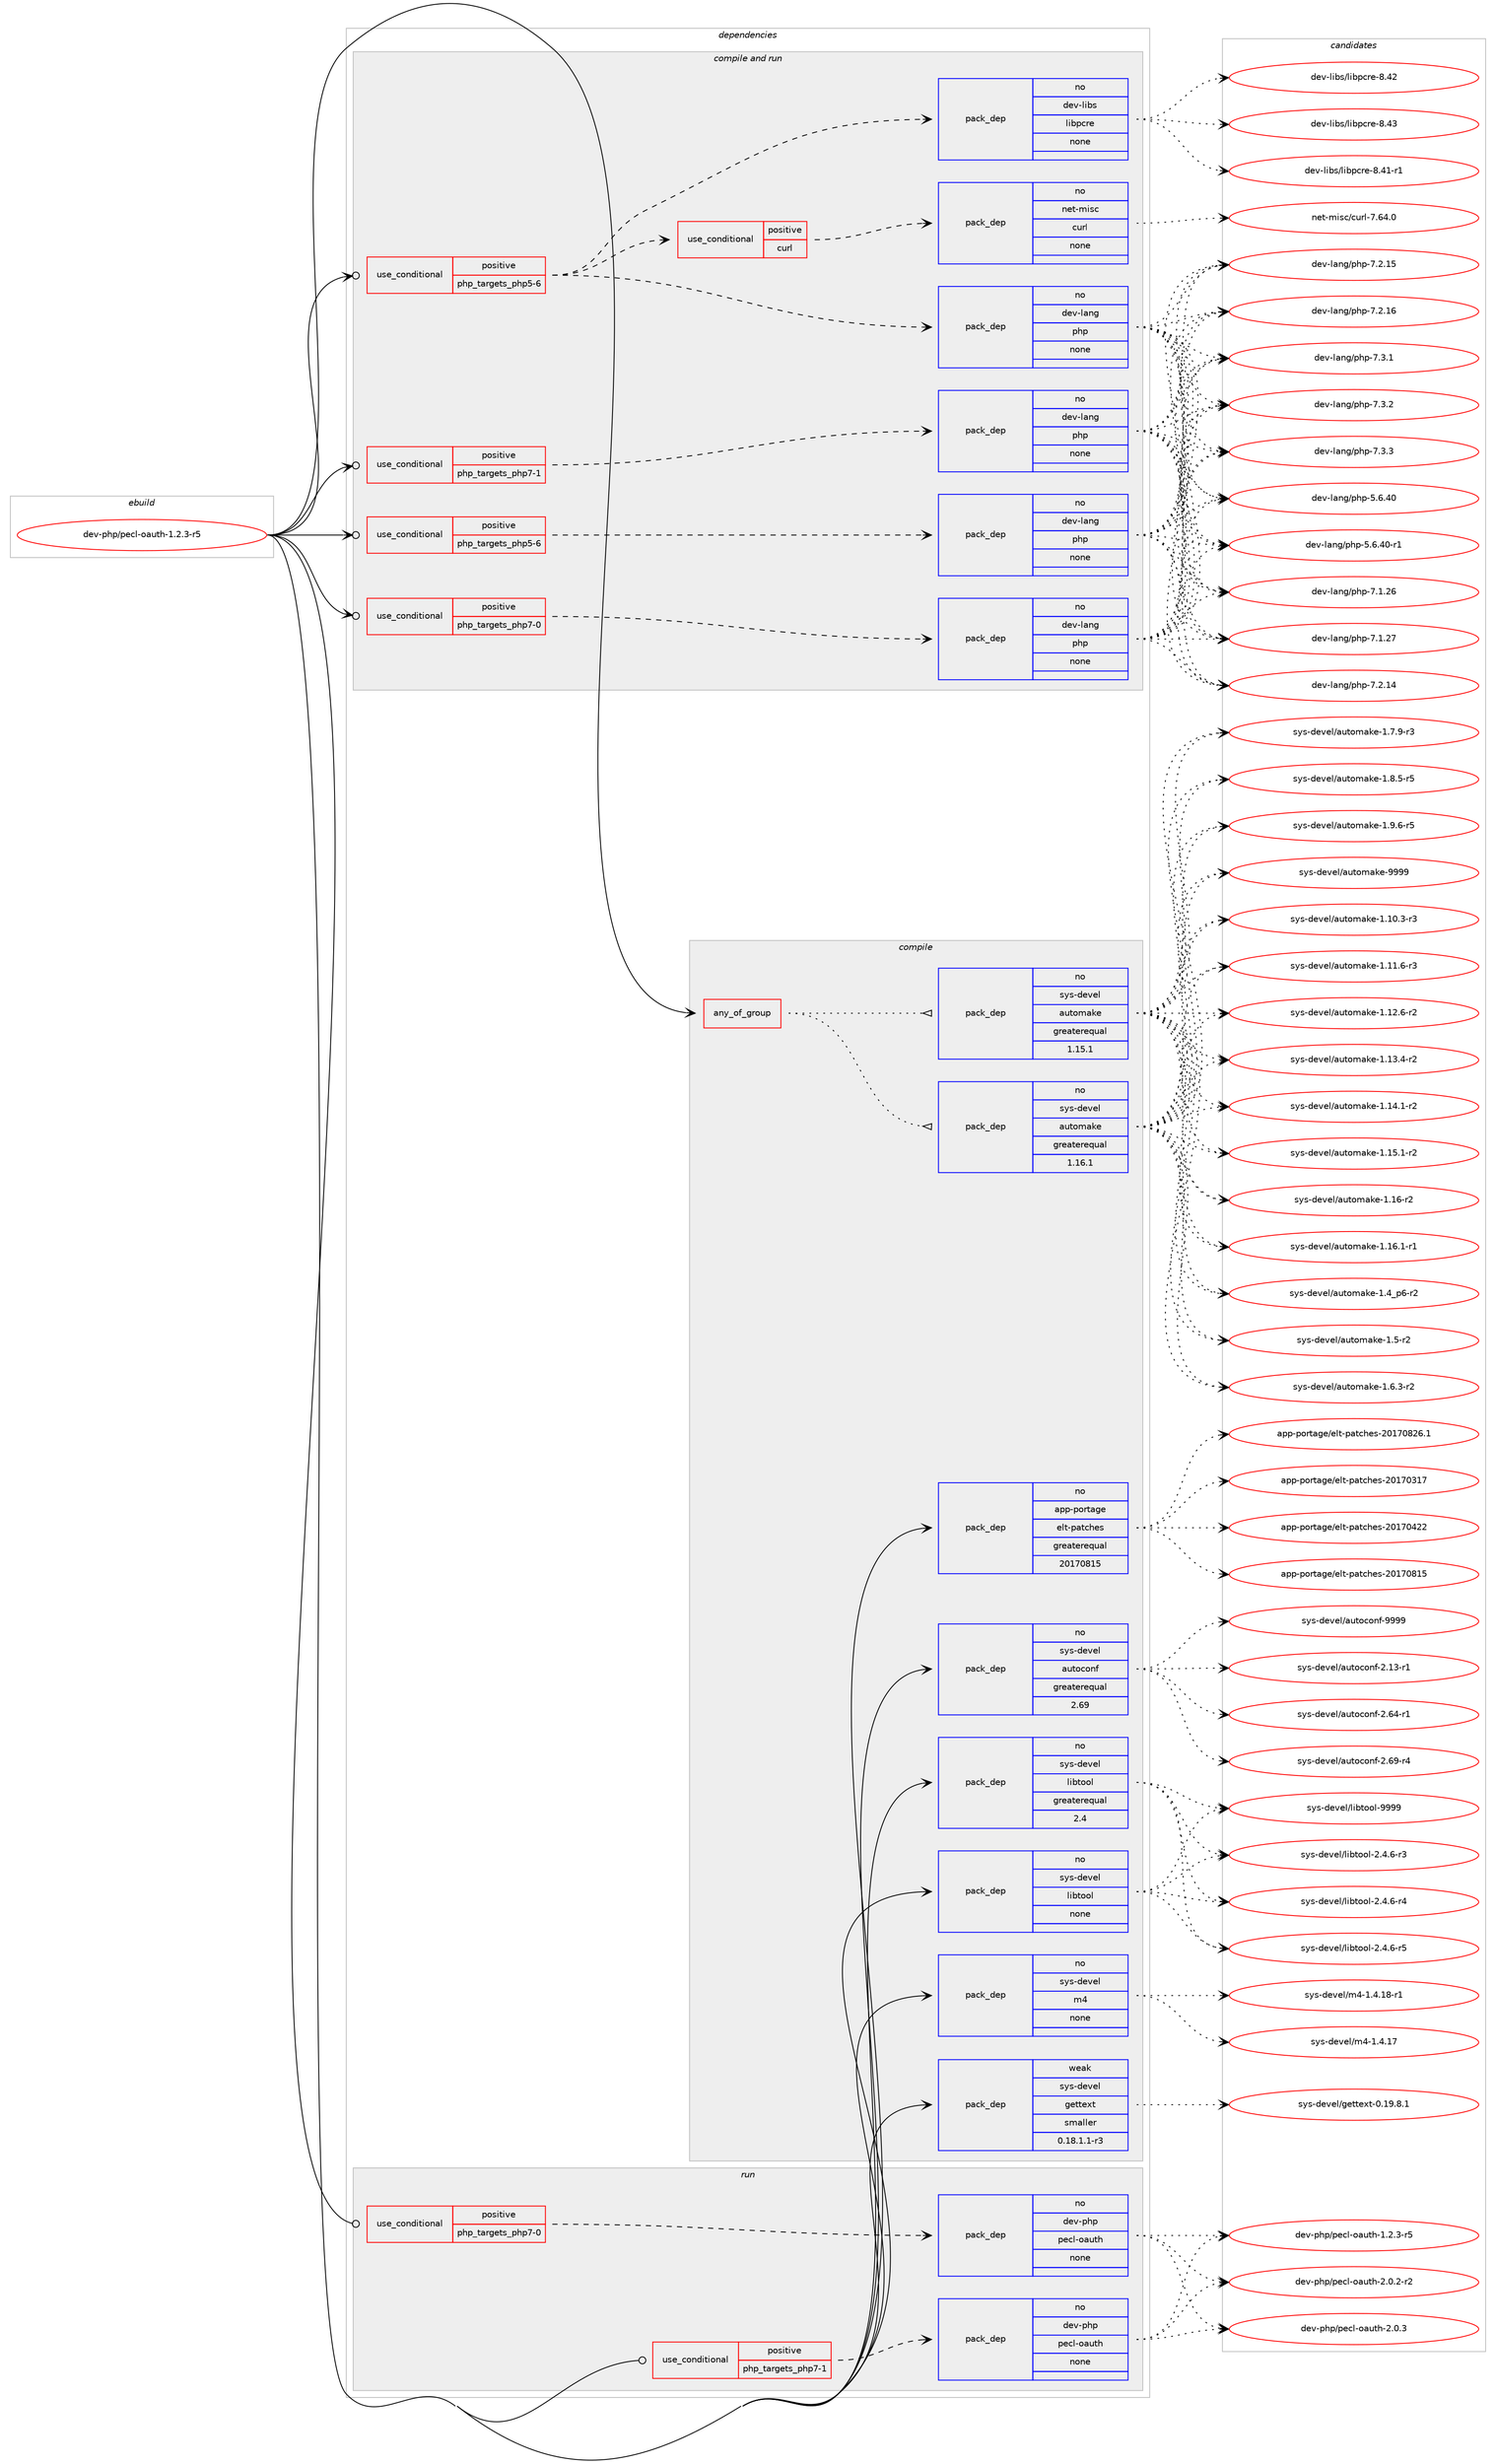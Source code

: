 digraph prolog {

# *************
# Graph options
# *************

newrank=true;
concentrate=true;
compound=true;
graph [rankdir=LR,fontname=Helvetica,fontsize=10,ranksep=1.5];#, ranksep=2.5, nodesep=0.2];
edge  [arrowhead=vee];
node  [fontname=Helvetica,fontsize=10];

# **********
# The ebuild
# **********

subgraph cluster_leftcol {
color=gray;
rank=same;
label=<<i>ebuild</i>>;
id [label="dev-php/pecl-oauth-1.2.3-r5", color=red, width=4, href="../dev-php/pecl-oauth-1.2.3-r5.svg"];
}

# ****************
# The dependencies
# ****************

subgraph cluster_midcol {
color=gray;
label=<<i>dependencies</i>>;
subgraph cluster_compile {
fillcolor="#eeeeee";
style=filled;
label=<<i>compile</i>>;
subgraph any22591 {
dependency1394691 [label=<<TABLE BORDER="0" CELLBORDER="1" CELLSPACING="0" CELLPADDING="4"><TR><TD CELLPADDING="10">any_of_group</TD></TR></TABLE>>, shape=none, color=red];subgraph pack1001787 {
dependency1394692 [label=<<TABLE BORDER="0" CELLBORDER="1" CELLSPACING="0" CELLPADDING="4" WIDTH="220"><TR><TD ROWSPAN="6" CELLPADDING="30">pack_dep</TD></TR><TR><TD WIDTH="110">no</TD></TR><TR><TD>sys-devel</TD></TR><TR><TD>automake</TD></TR><TR><TD>greaterequal</TD></TR><TR><TD>1.16.1</TD></TR></TABLE>>, shape=none, color=blue];
}
dependency1394691:e -> dependency1394692:w [weight=20,style="dotted",arrowhead="oinv"];
subgraph pack1001788 {
dependency1394693 [label=<<TABLE BORDER="0" CELLBORDER="1" CELLSPACING="0" CELLPADDING="4" WIDTH="220"><TR><TD ROWSPAN="6" CELLPADDING="30">pack_dep</TD></TR><TR><TD WIDTH="110">no</TD></TR><TR><TD>sys-devel</TD></TR><TR><TD>automake</TD></TR><TR><TD>greaterequal</TD></TR><TR><TD>1.15.1</TD></TR></TABLE>>, shape=none, color=blue];
}
dependency1394691:e -> dependency1394693:w [weight=20,style="dotted",arrowhead="oinv"];
}
id:e -> dependency1394691:w [weight=20,style="solid",arrowhead="vee"];
subgraph pack1001789 {
dependency1394694 [label=<<TABLE BORDER="0" CELLBORDER="1" CELLSPACING="0" CELLPADDING="4" WIDTH="220"><TR><TD ROWSPAN="6" CELLPADDING="30">pack_dep</TD></TR><TR><TD WIDTH="110">no</TD></TR><TR><TD>app-portage</TD></TR><TR><TD>elt-patches</TD></TR><TR><TD>greaterequal</TD></TR><TR><TD>20170815</TD></TR></TABLE>>, shape=none, color=blue];
}
id:e -> dependency1394694:w [weight=20,style="solid",arrowhead="vee"];
subgraph pack1001790 {
dependency1394695 [label=<<TABLE BORDER="0" CELLBORDER="1" CELLSPACING="0" CELLPADDING="4" WIDTH="220"><TR><TD ROWSPAN="6" CELLPADDING="30">pack_dep</TD></TR><TR><TD WIDTH="110">no</TD></TR><TR><TD>sys-devel</TD></TR><TR><TD>autoconf</TD></TR><TR><TD>greaterequal</TD></TR><TR><TD>2.69</TD></TR></TABLE>>, shape=none, color=blue];
}
id:e -> dependency1394695:w [weight=20,style="solid",arrowhead="vee"];
subgraph pack1001791 {
dependency1394696 [label=<<TABLE BORDER="0" CELLBORDER="1" CELLSPACING="0" CELLPADDING="4" WIDTH="220"><TR><TD ROWSPAN="6" CELLPADDING="30">pack_dep</TD></TR><TR><TD WIDTH="110">no</TD></TR><TR><TD>sys-devel</TD></TR><TR><TD>libtool</TD></TR><TR><TD>greaterequal</TD></TR><TR><TD>2.4</TD></TR></TABLE>>, shape=none, color=blue];
}
id:e -> dependency1394696:w [weight=20,style="solid",arrowhead="vee"];
subgraph pack1001792 {
dependency1394697 [label=<<TABLE BORDER="0" CELLBORDER="1" CELLSPACING="0" CELLPADDING="4" WIDTH="220"><TR><TD ROWSPAN="6" CELLPADDING="30">pack_dep</TD></TR><TR><TD WIDTH="110">no</TD></TR><TR><TD>sys-devel</TD></TR><TR><TD>libtool</TD></TR><TR><TD>none</TD></TR><TR><TD></TD></TR></TABLE>>, shape=none, color=blue];
}
id:e -> dependency1394697:w [weight=20,style="solid",arrowhead="vee"];
subgraph pack1001793 {
dependency1394698 [label=<<TABLE BORDER="0" CELLBORDER="1" CELLSPACING="0" CELLPADDING="4" WIDTH="220"><TR><TD ROWSPAN="6" CELLPADDING="30">pack_dep</TD></TR><TR><TD WIDTH="110">no</TD></TR><TR><TD>sys-devel</TD></TR><TR><TD>m4</TD></TR><TR><TD>none</TD></TR><TR><TD></TD></TR></TABLE>>, shape=none, color=blue];
}
id:e -> dependency1394698:w [weight=20,style="solid",arrowhead="vee"];
subgraph pack1001794 {
dependency1394699 [label=<<TABLE BORDER="0" CELLBORDER="1" CELLSPACING="0" CELLPADDING="4" WIDTH="220"><TR><TD ROWSPAN="6" CELLPADDING="30">pack_dep</TD></TR><TR><TD WIDTH="110">weak</TD></TR><TR><TD>sys-devel</TD></TR><TR><TD>gettext</TD></TR><TR><TD>smaller</TD></TR><TR><TD>0.18.1.1-r3</TD></TR></TABLE>>, shape=none, color=blue];
}
id:e -> dependency1394699:w [weight=20,style="solid",arrowhead="vee"];
}
subgraph cluster_compileandrun {
fillcolor="#eeeeee";
style=filled;
label=<<i>compile and run</i>>;
subgraph cond369748 {
dependency1394700 [label=<<TABLE BORDER="0" CELLBORDER="1" CELLSPACING="0" CELLPADDING="4"><TR><TD ROWSPAN="3" CELLPADDING="10">use_conditional</TD></TR><TR><TD>positive</TD></TR><TR><TD>php_targets_php5-6</TD></TR></TABLE>>, shape=none, color=red];
subgraph pack1001795 {
dependency1394701 [label=<<TABLE BORDER="0" CELLBORDER="1" CELLSPACING="0" CELLPADDING="4" WIDTH="220"><TR><TD ROWSPAN="6" CELLPADDING="30">pack_dep</TD></TR><TR><TD WIDTH="110">no</TD></TR><TR><TD>dev-lang</TD></TR><TR><TD>php</TD></TR><TR><TD>none</TD></TR><TR><TD></TD></TR></TABLE>>, shape=none, color=blue];
}
dependency1394700:e -> dependency1394701:w [weight=20,style="dashed",arrowhead="vee"];
}
id:e -> dependency1394700:w [weight=20,style="solid",arrowhead="odotvee"];
subgraph cond369749 {
dependency1394702 [label=<<TABLE BORDER="0" CELLBORDER="1" CELLSPACING="0" CELLPADDING="4"><TR><TD ROWSPAN="3" CELLPADDING="10">use_conditional</TD></TR><TR><TD>positive</TD></TR><TR><TD>php_targets_php5-6</TD></TR></TABLE>>, shape=none, color=red];
subgraph pack1001796 {
dependency1394703 [label=<<TABLE BORDER="0" CELLBORDER="1" CELLSPACING="0" CELLPADDING="4" WIDTH="220"><TR><TD ROWSPAN="6" CELLPADDING="30">pack_dep</TD></TR><TR><TD WIDTH="110">no</TD></TR><TR><TD>dev-lang</TD></TR><TR><TD>php</TD></TR><TR><TD>none</TD></TR><TR><TD></TD></TR></TABLE>>, shape=none, color=blue];
}
dependency1394702:e -> dependency1394703:w [weight=20,style="dashed",arrowhead="vee"];
subgraph pack1001797 {
dependency1394704 [label=<<TABLE BORDER="0" CELLBORDER="1" CELLSPACING="0" CELLPADDING="4" WIDTH="220"><TR><TD ROWSPAN="6" CELLPADDING="30">pack_dep</TD></TR><TR><TD WIDTH="110">no</TD></TR><TR><TD>dev-libs</TD></TR><TR><TD>libpcre</TD></TR><TR><TD>none</TD></TR><TR><TD></TD></TR></TABLE>>, shape=none, color=blue];
}
dependency1394702:e -> dependency1394704:w [weight=20,style="dashed",arrowhead="vee"];
subgraph cond369750 {
dependency1394705 [label=<<TABLE BORDER="0" CELLBORDER="1" CELLSPACING="0" CELLPADDING="4"><TR><TD ROWSPAN="3" CELLPADDING="10">use_conditional</TD></TR><TR><TD>positive</TD></TR><TR><TD>curl</TD></TR></TABLE>>, shape=none, color=red];
subgraph pack1001798 {
dependency1394706 [label=<<TABLE BORDER="0" CELLBORDER="1" CELLSPACING="0" CELLPADDING="4" WIDTH="220"><TR><TD ROWSPAN="6" CELLPADDING="30">pack_dep</TD></TR><TR><TD WIDTH="110">no</TD></TR><TR><TD>net-misc</TD></TR><TR><TD>curl</TD></TR><TR><TD>none</TD></TR><TR><TD></TD></TR></TABLE>>, shape=none, color=blue];
}
dependency1394705:e -> dependency1394706:w [weight=20,style="dashed",arrowhead="vee"];
}
dependency1394702:e -> dependency1394705:w [weight=20,style="dashed",arrowhead="vee"];
}
id:e -> dependency1394702:w [weight=20,style="solid",arrowhead="odotvee"];
subgraph cond369751 {
dependency1394707 [label=<<TABLE BORDER="0" CELLBORDER="1" CELLSPACING="0" CELLPADDING="4"><TR><TD ROWSPAN="3" CELLPADDING="10">use_conditional</TD></TR><TR><TD>positive</TD></TR><TR><TD>php_targets_php7-0</TD></TR></TABLE>>, shape=none, color=red];
subgraph pack1001799 {
dependency1394708 [label=<<TABLE BORDER="0" CELLBORDER="1" CELLSPACING="0" CELLPADDING="4" WIDTH="220"><TR><TD ROWSPAN="6" CELLPADDING="30">pack_dep</TD></TR><TR><TD WIDTH="110">no</TD></TR><TR><TD>dev-lang</TD></TR><TR><TD>php</TD></TR><TR><TD>none</TD></TR><TR><TD></TD></TR></TABLE>>, shape=none, color=blue];
}
dependency1394707:e -> dependency1394708:w [weight=20,style="dashed",arrowhead="vee"];
}
id:e -> dependency1394707:w [weight=20,style="solid",arrowhead="odotvee"];
subgraph cond369752 {
dependency1394709 [label=<<TABLE BORDER="0" CELLBORDER="1" CELLSPACING="0" CELLPADDING="4"><TR><TD ROWSPAN="3" CELLPADDING="10">use_conditional</TD></TR><TR><TD>positive</TD></TR><TR><TD>php_targets_php7-1</TD></TR></TABLE>>, shape=none, color=red];
subgraph pack1001800 {
dependency1394710 [label=<<TABLE BORDER="0" CELLBORDER="1" CELLSPACING="0" CELLPADDING="4" WIDTH="220"><TR><TD ROWSPAN="6" CELLPADDING="30">pack_dep</TD></TR><TR><TD WIDTH="110">no</TD></TR><TR><TD>dev-lang</TD></TR><TR><TD>php</TD></TR><TR><TD>none</TD></TR><TR><TD></TD></TR></TABLE>>, shape=none, color=blue];
}
dependency1394709:e -> dependency1394710:w [weight=20,style="dashed",arrowhead="vee"];
}
id:e -> dependency1394709:w [weight=20,style="solid",arrowhead="odotvee"];
}
subgraph cluster_run {
fillcolor="#eeeeee";
style=filled;
label=<<i>run</i>>;
subgraph cond369753 {
dependency1394711 [label=<<TABLE BORDER="0" CELLBORDER="1" CELLSPACING="0" CELLPADDING="4"><TR><TD ROWSPAN="3" CELLPADDING="10">use_conditional</TD></TR><TR><TD>positive</TD></TR><TR><TD>php_targets_php7-0</TD></TR></TABLE>>, shape=none, color=red];
subgraph pack1001801 {
dependency1394712 [label=<<TABLE BORDER="0" CELLBORDER="1" CELLSPACING="0" CELLPADDING="4" WIDTH="220"><TR><TD ROWSPAN="6" CELLPADDING="30">pack_dep</TD></TR><TR><TD WIDTH="110">no</TD></TR><TR><TD>dev-php</TD></TR><TR><TD>pecl-oauth</TD></TR><TR><TD>none</TD></TR><TR><TD></TD></TR></TABLE>>, shape=none, color=blue];
}
dependency1394711:e -> dependency1394712:w [weight=20,style="dashed",arrowhead="vee"];
}
id:e -> dependency1394711:w [weight=20,style="solid",arrowhead="odot"];
subgraph cond369754 {
dependency1394713 [label=<<TABLE BORDER="0" CELLBORDER="1" CELLSPACING="0" CELLPADDING="4"><TR><TD ROWSPAN="3" CELLPADDING="10">use_conditional</TD></TR><TR><TD>positive</TD></TR><TR><TD>php_targets_php7-1</TD></TR></TABLE>>, shape=none, color=red];
subgraph pack1001802 {
dependency1394714 [label=<<TABLE BORDER="0" CELLBORDER="1" CELLSPACING="0" CELLPADDING="4" WIDTH="220"><TR><TD ROWSPAN="6" CELLPADDING="30">pack_dep</TD></TR><TR><TD WIDTH="110">no</TD></TR><TR><TD>dev-php</TD></TR><TR><TD>pecl-oauth</TD></TR><TR><TD>none</TD></TR><TR><TD></TD></TR></TABLE>>, shape=none, color=blue];
}
dependency1394713:e -> dependency1394714:w [weight=20,style="dashed",arrowhead="vee"];
}
id:e -> dependency1394713:w [weight=20,style="solid",arrowhead="odot"];
}
}

# **************
# The candidates
# **************

subgraph cluster_choices {
rank=same;
color=gray;
label=<<i>candidates</i>>;

subgraph choice1001787 {
color=black;
nodesep=1;
choice11512111545100101118101108479711711611110997107101454946494846514511451 [label="sys-devel/automake-1.10.3-r3", color=red, width=4,href="../sys-devel/automake-1.10.3-r3.svg"];
choice11512111545100101118101108479711711611110997107101454946494946544511451 [label="sys-devel/automake-1.11.6-r3", color=red, width=4,href="../sys-devel/automake-1.11.6-r3.svg"];
choice11512111545100101118101108479711711611110997107101454946495046544511450 [label="sys-devel/automake-1.12.6-r2", color=red, width=4,href="../sys-devel/automake-1.12.6-r2.svg"];
choice11512111545100101118101108479711711611110997107101454946495146524511450 [label="sys-devel/automake-1.13.4-r2", color=red, width=4,href="../sys-devel/automake-1.13.4-r2.svg"];
choice11512111545100101118101108479711711611110997107101454946495246494511450 [label="sys-devel/automake-1.14.1-r2", color=red, width=4,href="../sys-devel/automake-1.14.1-r2.svg"];
choice11512111545100101118101108479711711611110997107101454946495346494511450 [label="sys-devel/automake-1.15.1-r2", color=red, width=4,href="../sys-devel/automake-1.15.1-r2.svg"];
choice1151211154510010111810110847971171161111099710710145494649544511450 [label="sys-devel/automake-1.16-r2", color=red, width=4,href="../sys-devel/automake-1.16-r2.svg"];
choice11512111545100101118101108479711711611110997107101454946495446494511449 [label="sys-devel/automake-1.16.1-r1", color=red, width=4,href="../sys-devel/automake-1.16.1-r1.svg"];
choice115121115451001011181011084797117116111109971071014549465295112544511450 [label="sys-devel/automake-1.4_p6-r2", color=red, width=4,href="../sys-devel/automake-1.4_p6-r2.svg"];
choice11512111545100101118101108479711711611110997107101454946534511450 [label="sys-devel/automake-1.5-r2", color=red, width=4,href="../sys-devel/automake-1.5-r2.svg"];
choice115121115451001011181011084797117116111109971071014549465446514511450 [label="sys-devel/automake-1.6.3-r2", color=red, width=4,href="../sys-devel/automake-1.6.3-r2.svg"];
choice115121115451001011181011084797117116111109971071014549465546574511451 [label="sys-devel/automake-1.7.9-r3", color=red, width=4,href="../sys-devel/automake-1.7.9-r3.svg"];
choice115121115451001011181011084797117116111109971071014549465646534511453 [label="sys-devel/automake-1.8.5-r5", color=red, width=4,href="../sys-devel/automake-1.8.5-r5.svg"];
choice115121115451001011181011084797117116111109971071014549465746544511453 [label="sys-devel/automake-1.9.6-r5", color=red, width=4,href="../sys-devel/automake-1.9.6-r5.svg"];
choice115121115451001011181011084797117116111109971071014557575757 [label="sys-devel/automake-9999", color=red, width=4,href="../sys-devel/automake-9999.svg"];
dependency1394692:e -> choice11512111545100101118101108479711711611110997107101454946494846514511451:w [style=dotted,weight="100"];
dependency1394692:e -> choice11512111545100101118101108479711711611110997107101454946494946544511451:w [style=dotted,weight="100"];
dependency1394692:e -> choice11512111545100101118101108479711711611110997107101454946495046544511450:w [style=dotted,weight="100"];
dependency1394692:e -> choice11512111545100101118101108479711711611110997107101454946495146524511450:w [style=dotted,weight="100"];
dependency1394692:e -> choice11512111545100101118101108479711711611110997107101454946495246494511450:w [style=dotted,weight="100"];
dependency1394692:e -> choice11512111545100101118101108479711711611110997107101454946495346494511450:w [style=dotted,weight="100"];
dependency1394692:e -> choice1151211154510010111810110847971171161111099710710145494649544511450:w [style=dotted,weight="100"];
dependency1394692:e -> choice11512111545100101118101108479711711611110997107101454946495446494511449:w [style=dotted,weight="100"];
dependency1394692:e -> choice115121115451001011181011084797117116111109971071014549465295112544511450:w [style=dotted,weight="100"];
dependency1394692:e -> choice11512111545100101118101108479711711611110997107101454946534511450:w [style=dotted,weight="100"];
dependency1394692:e -> choice115121115451001011181011084797117116111109971071014549465446514511450:w [style=dotted,weight="100"];
dependency1394692:e -> choice115121115451001011181011084797117116111109971071014549465546574511451:w [style=dotted,weight="100"];
dependency1394692:e -> choice115121115451001011181011084797117116111109971071014549465646534511453:w [style=dotted,weight="100"];
dependency1394692:e -> choice115121115451001011181011084797117116111109971071014549465746544511453:w [style=dotted,weight="100"];
dependency1394692:e -> choice115121115451001011181011084797117116111109971071014557575757:w [style=dotted,weight="100"];
}
subgraph choice1001788 {
color=black;
nodesep=1;
choice11512111545100101118101108479711711611110997107101454946494846514511451 [label="sys-devel/automake-1.10.3-r3", color=red, width=4,href="../sys-devel/automake-1.10.3-r3.svg"];
choice11512111545100101118101108479711711611110997107101454946494946544511451 [label="sys-devel/automake-1.11.6-r3", color=red, width=4,href="../sys-devel/automake-1.11.6-r3.svg"];
choice11512111545100101118101108479711711611110997107101454946495046544511450 [label="sys-devel/automake-1.12.6-r2", color=red, width=4,href="../sys-devel/automake-1.12.6-r2.svg"];
choice11512111545100101118101108479711711611110997107101454946495146524511450 [label="sys-devel/automake-1.13.4-r2", color=red, width=4,href="../sys-devel/automake-1.13.4-r2.svg"];
choice11512111545100101118101108479711711611110997107101454946495246494511450 [label="sys-devel/automake-1.14.1-r2", color=red, width=4,href="../sys-devel/automake-1.14.1-r2.svg"];
choice11512111545100101118101108479711711611110997107101454946495346494511450 [label="sys-devel/automake-1.15.1-r2", color=red, width=4,href="../sys-devel/automake-1.15.1-r2.svg"];
choice1151211154510010111810110847971171161111099710710145494649544511450 [label="sys-devel/automake-1.16-r2", color=red, width=4,href="../sys-devel/automake-1.16-r2.svg"];
choice11512111545100101118101108479711711611110997107101454946495446494511449 [label="sys-devel/automake-1.16.1-r1", color=red, width=4,href="../sys-devel/automake-1.16.1-r1.svg"];
choice115121115451001011181011084797117116111109971071014549465295112544511450 [label="sys-devel/automake-1.4_p6-r2", color=red, width=4,href="../sys-devel/automake-1.4_p6-r2.svg"];
choice11512111545100101118101108479711711611110997107101454946534511450 [label="sys-devel/automake-1.5-r2", color=red, width=4,href="../sys-devel/automake-1.5-r2.svg"];
choice115121115451001011181011084797117116111109971071014549465446514511450 [label="sys-devel/automake-1.6.3-r2", color=red, width=4,href="../sys-devel/automake-1.6.3-r2.svg"];
choice115121115451001011181011084797117116111109971071014549465546574511451 [label="sys-devel/automake-1.7.9-r3", color=red, width=4,href="../sys-devel/automake-1.7.9-r3.svg"];
choice115121115451001011181011084797117116111109971071014549465646534511453 [label="sys-devel/automake-1.8.5-r5", color=red, width=4,href="../sys-devel/automake-1.8.5-r5.svg"];
choice115121115451001011181011084797117116111109971071014549465746544511453 [label="sys-devel/automake-1.9.6-r5", color=red, width=4,href="../sys-devel/automake-1.9.6-r5.svg"];
choice115121115451001011181011084797117116111109971071014557575757 [label="sys-devel/automake-9999", color=red, width=4,href="../sys-devel/automake-9999.svg"];
dependency1394693:e -> choice11512111545100101118101108479711711611110997107101454946494846514511451:w [style=dotted,weight="100"];
dependency1394693:e -> choice11512111545100101118101108479711711611110997107101454946494946544511451:w [style=dotted,weight="100"];
dependency1394693:e -> choice11512111545100101118101108479711711611110997107101454946495046544511450:w [style=dotted,weight="100"];
dependency1394693:e -> choice11512111545100101118101108479711711611110997107101454946495146524511450:w [style=dotted,weight="100"];
dependency1394693:e -> choice11512111545100101118101108479711711611110997107101454946495246494511450:w [style=dotted,weight="100"];
dependency1394693:e -> choice11512111545100101118101108479711711611110997107101454946495346494511450:w [style=dotted,weight="100"];
dependency1394693:e -> choice1151211154510010111810110847971171161111099710710145494649544511450:w [style=dotted,weight="100"];
dependency1394693:e -> choice11512111545100101118101108479711711611110997107101454946495446494511449:w [style=dotted,weight="100"];
dependency1394693:e -> choice115121115451001011181011084797117116111109971071014549465295112544511450:w [style=dotted,weight="100"];
dependency1394693:e -> choice11512111545100101118101108479711711611110997107101454946534511450:w [style=dotted,weight="100"];
dependency1394693:e -> choice115121115451001011181011084797117116111109971071014549465446514511450:w [style=dotted,weight="100"];
dependency1394693:e -> choice115121115451001011181011084797117116111109971071014549465546574511451:w [style=dotted,weight="100"];
dependency1394693:e -> choice115121115451001011181011084797117116111109971071014549465646534511453:w [style=dotted,weight="100"];
dependency1394693:e -> choice115121115451001011181011084797117116111109971071014549465746544511453:w [style=dotted,weight="100"];
dependency1394693:e -> choice115121115451001011181011084797117116111109971071014557575757:w [style=dotted,weight="100"];
}
subgraph choice1001789 {
color=black;
nodesep=1;
choice97112112451121111141169710310147101108116451129711699104101115455048495548514955 [label="app-portage/elt-patches-20170317", color=red, width=4,href="../app-portage/elt-patches-20170317.svg"];
choice97112112451121111141169710310147101108116451129711699104101115455048495548525050 [label="app-portage/elt-patches-20170422", color=red, width=4,href="../app-portage/elt-patches-20170422.svg"];
choice97112112451121111141169710310147101108116451129711699104101115455048495548564953 [label="app-portage/elt-patches-20170815", color=red, width=4,href="../app-portage/elt-patches-20170815.svg"];
choice971121124511211111411697103101471011081164511297116991041011154550484955485650544649 [label="app-portage/elt-patches-20170826.1", color=red, width=4,href="../app-portage/elt-patches-20170826.1.svg"];
dependency1394694:e -> choice97112112451121111141169710310147101108116451129711699104101115455048495548514955:w [style=dotted,weight="100"];
dependency1394694:e -> choice97112112451121111141169710310147101108116451129711699104101115455048495548525050:w [style=dotted,weight="100"];
dependency1394694:e -> choice97112112451121111141169710310147101108116451129711699104101115455048495548564953:w [style=dotted,weight="100"];
dependency1394694:e -> choice971121124511211111411697103101471011081164511297116991041011154550484955485650544649:w [style=dotted,weight="100"];
}
subgraph choice1001790 {
color=black;
nodesep=1;
choice1151211154510010111810110847971171161119911111010245504649514511449 [label="sys-devel/autoconf-2.13-r1", color=red, width=4,href="../sys-devel/autoconf-2.13-r1.svg"];
choice1151211154510010111810110847971171161119911111010245504654524511449 [label="sys-devel/autoconf-2.64-r1", color=red, width=4,href="../sys-devel/autoconf-2.64-r1.svg"];
choice1151211154510010111810110847971171161119911111010245504654574511452 [label="sys-devel/autoconf-2.69-r4", color=red, width=4,href="../sys-devel/autoconf-2.69-r4.svg"];
choice115121115451001011181011084797117116111991111101024557575757 [label="sys-devel/autoconf-9999", color=red, width=4,href="../sys-devel/autoconf-9999.svg"];
dependency1394695:e -> choice1151211154510010111810110847971171161119911111010245504649514511449:w [style=dotted,weight="100"];
dependency1394695:e -> choice1151211154510010111810110847971171161119911111010245504654524511449:w [style=dotted,weight="100"];
dependency1394695:e -> choice1151211154510010111810110847971171161119911111010245504654574511452:w [style=dotted,weight="100"];
dependency1394695:e -> choice115121115451001011181011084797117116111991111101024557575757:w [style=dotted,weight="100"];
}
subgraph choice1001791 {
color=black;
nodesep=1;
choice1151211154510010111810110847108105981161111111084550465246544511451 [label="sys-devel/libtool-2.4.6-r3", color=red, width=4,href="../sys-devel/libtool-2.4.6-r3.svg"];
choice1151211154510010111810110847108105981161111111084550465246544511452 [label="sys-devel/libtool-2.4.6-r4", color=red, width=4,href="../sys-devel/libtool-2.4.6-r4.svg"];
choice1151211154510010111810110847108105981161111111084550465246544511453 [label="sys-devel/libtool-2.4.6-r5", color=red, width=4,href="../sys-devel/libtool-2.4.6-r5.svg"];
choice1151211154510010111810110847108105981161111111084557575757 [label="sys-devel/libtool-9999", color=red, width=4,href="../sys-devel/libtool-9999.svg"];
dependency1394696:e -> choice1151211154510010111810110847108105981161111111084550465246544511451:w [style=dotted,weight="100"];
dependency1394696:e -> choice1151211154510010111810110847108105981161111111084550465246544511452:w [style=dotted,weight="100"];
dependency1394696:e -> choice1151211154510010111810110847108105981161111111084550465246544511453:w [style=dotted,weight="100"];
dependency1394696:e -> choice1151211154510010111810110847108105981161111111084557575757:w [style=dotted,weight="100"];
}
subgraph choice1001792 {
color=black;
nodesep=1;
choice1151211154510010111810110847108105981161111111084550465246544511451 [label="sys-devel/libtool-2.4.6-r3", color=red, width=4,href="../sys-devel/libtool-2.4.6-r3.svg"];
choice1151211154510010111810110847108105981161111111084550465246544511452 [label="sys-devel/libtool-2.4.6-r4", color=red, width=4,href="../sys-devel/libtool-2.4.6-r4.svg"];
choice1151211154510010111810110847108105981161111111084550465246544511453 [label="sys-devel/libtool-2.4.6-r5", color=red, width=4,href="../sys-devel/libtool-2.4.6-r5.svg"];
choice1151211154510010111810110847108105981161111111084557575757 [label="sys-devel/libtool-9999", color=red, width=4,href="../sys-devel/libtool-9999.svg"];
dependency1394697:e -> choice1151211154510010111810110847108105981161111111084550465246544511451:w [style=dotted,weight="100"];
dependency1394697:e -> choice1151211154510010111810110847108105981161111111084550465246544511452:w [style=dotted,weight="100"];
dependency1394697:e -> choice1151211154510010111810110847108105981161111111084550465246544511453:w [style=dotted,weight="100"];
dependency1394697:e -> choice1151211154510010111810110847108105981161111111084557575757:w [style=dotted,weight="100"];
}
subgraph choice1001793 {
color=black;
nodesep=1;
choice11512111545100101118101108471095245494652464955 [label="sys-devel/m4-1.4.17", color=red, width=4,href="../sys-devel/m4-1.4.17.svg"];
choice115121115451001011181011084710952454946524649564511449 [label="sys-devel/m4-1.4.18-r1", color=red, width=4,href="../sys-devel/m4-1.4.18-r1.svg"];
dependency1394698:e -> choice11512111545100101118101108471095245494652464955:w [style=dotted,weight="100"];
dependency1394698:e -> choice115121115451001011181011084710952454946524649564511449:w [style=dotted,weight="100"];
}
subgraph choice1001794 {
color=black;
nodesep=1;
choice1151211154510010111810110847103101116116101120116454846495746564649 [label="sys-devel/gettext-0.19.8.1", color=red, width=4,href="../sys-devel/gettext-0.19.8.1.svg"];
dependency1394699:e -> choice1151211154510010111810110847103101116116101120116454846495746564649:w [style=dotted,weight="100"];
}
subgraph choice1001795 {
color=black;
nodesep=1;
choice10010111845108971101034711210411245534654465248 [label="dev-lang/php-5.6.40", color=red, width=4,href="../dev-lang/php-5.6.40.svg"];
choice100101118451089711010347112104112455346544652484511449 [label="dev-lang/php-5.6.40-r1", color=red, width=4,href="../dev-lang/php-5.6.40-r1.svg"];
choice10010111845108971101034711210411245554649465054 [label="dev-lang/php-7.1.26", color=red, width=4,href="../dev-lang/php-7.1.26.svg"];
choice10010111845108971101034711210411245554649465055 [label="dev-lang/php-7.1.27", color=red, width=4,href="../dev-lang/php-7.1.27.svg"];
choice10010111845108971101034711210411245554650464952 [label="dev-lang/php-7.2.14", color=red, width=4,href="../dev-lang/php-7.2.14.svg"];
choice10010111845108971101034711210411245554650464953 [label="dev-lang/php-7.2.15", color=red, width=4,href="../dev-lang/php-7.2.15.svg"];
choice10010111845108971101034711210411245554650464954 [label="dev-lang/php-7.2.16", color=red, width=4,href="../dev-lang/php-7.2.16.svg"];
choice100101118451089711010347112104112455546514649 [label="dev-lang/php-7.3.1", color=red, width=4,href="../dev-lang/php-7.3.1.svg"];
choice100101118451089711010347112104112455546514650 [label="dev-lang/php-7.3.2", color=red, width=4,href="../dev-lang/php-7.3.2.svg"];
choice100101118451089711010347112104112455546514651 [label="dev-lang/php-7.3.3", color=red, width=4,href="../dev-lang/php-7.3.3.svg"];
dependency1394701:e -> choice10010111845108971101034711210411245534654465248:w [style=dotted,weight="100"];
dependency1394701:e -> choice100101118451089711010347112104112455346544652484511449:w [style=dotted,weight="100"];
dependency1394701:e -> choice10010111845108971101034711210411245554649465054:w [style=dotted,weight="100"];
dependency1394701:e -> choice10010111845108971101034711210411245554649465055:w [style=dotted,weight="100"];
dependency1394701:e -> choice10010111845108971101034711210411245554650464952:w [style=dotted,weight="100"];
dependency1394701:e -> choice10010111845108971101034711210411245554650464953:w [style=dotted,weight="100"];
dependency1394701:e -> choice10010111845108971101034711210411245554650464954:w [style=dotted,weight="100"];
dependency1394701:e -> choice100101118451089711010347112104112455546514649:w [style=dotted,weight="100"];
dependency1394701:e -> choice100101118451089711010347112104112455546514650:w [style=dotted,weight="100"];
dependency1394701:e -> choice100101118451089711010347112104112455546514651:w [style=dotted,weight="100"];
}
subgraph choice1001796 {
color=black;
nodesep=1;
choice10010111845108971101034711210411245534654465248 [label="dev-lang/php-5.6.40", color=red, width=4,href="../dev-lang/php-5.6.40.svg"];
choice100101118451089711010347112104112455346544652484511449 [label="dev-lang/php-5.6.40-r1", color=red, width=4,href="../dev-lang/php-5.6.40-r1.svg"];
choice10010111845108971101034711210411245554649465054 [label="dev-lang/php-7.1.26", color=red, width=4,href="../dev-lang/php-7.1.26.svg"];
choice10010111845108971101034711210411245554649465055 [label="dev-lang/php-7.1.27", color=red, width=4,href="../dev-lang/php-7.1.27.svg"];
choice10010111845108971101034711210411245554650464952 [label="dev-lang/php-7.2.14", color=red, width=4,href="../dev-lang/php-7.2.14.svg"];
choice10010111845108971101034711210411245554650464953 [label="dev-lang/php-7.2.15", color=red, width=4,href="../dev-lang/php-7.2.15.svg"];
choice10010111845108971101034711210411245554650464954 [label="dev-lang/php-7.2.16", color=red, width=4,href="../dev-lang/php-7.2.16.svg"];
choice100101118451089711010347112104112455546514649 [label="dev-lang/php-7.3.1", color=red, width=4,href="../dev-lang/php-7.3.1.svg"];
choice100101118451089711010347112104112455546514650 [label="dev-lang/php-7.3.2", color=red, width=4,href="../dev-lang/php-7.3.2.svg"];
choice100101118451089711010347112104112455546514651 [label="dev-lang/php-7.3.3", color=red, width=4,href="../dev-lang/php-7.3.3.svg"];
dependency1394703:e -> choice10010111845108971101034711210411245534654465248:w [style=dotted,weight="100"];
dependency1394703:e -> choice100101118451089711010347112104112455346544652484511449:w [style=dotted,weight="100"];
dependency1394703:e -> choice10010111845108971101034711210411245554649465054:w [style=dotted,weight="100"];
dependency1394703:e -> choice10010111845108971101034711210411245554649465055:w [style=dotted,weight="100"];
dependency1394703:e -> choice10010111845108971101034711210411245554650464952:w [style=dotted,weight="100"];
dependency1394703:e -> choice10010111845108971101034711210411245554650464953:w [style=dotted,weight="100"];
dependency1394703:e -> choice10010111845108971101034711210411245554650464954:w [style=dotted,weight="100"];
dependency1394703:e -> choice100101118451089711010347112104112455546514649:w [style=dotted,weight="100"];
dependency1394703:e -> choice100101118451089711010347112104112455546514650:w [style=dotted,weight="100"];
dependency1394703:e -> choice100101118451089711010347112104112455546514651:w [style=dotted,weight="100"];
}
subgraph choice1001797 {
color=black;
nodesep=1;
choice100101118451081059811547108105981129911410145564652494511449 [label="dev-libs/libpcre-8.41-r1", color=red, width=4,href="../dev-libs/libpcre-8.41-r1.svg"];
choice10010111845108105981154710810598112991141014556465250 [label="dev-libs/libpcre-8.42", color=red, width=4,href="../dev-libs/libpcre-8.42.svg"];
choice10010111845108105981154710810598112991141014556465251 [label="dev-libs/libpcre-8.43", color=red, width=4,href="../dev-libs/libpcre-8.43.svg"];
dependency1394704:e -> choice100101118451081059811547108105981129911410145564652494511449:w [style=dotted,weight="100"];
dependency1394704:e -> choice10010111845108105981154710810598112991141014556465250:w [style=dotted,weight="100"];
dependency1394704:e -> choice10010111845108105981154710810598112991141014556465251:w [style=dotted,weight="100"];
}
subgraph choice1001798 {
color=black;
nodesep=1;
choice1101011164510910511599479911711410845554654524648 [label="net-misc/curl-7.64.0", color=red, width=4,href="../net-misc/curl-7.64.0.svg"];
dependency1394706:e -> choice1101011164510910511599479911711410845554654524648:w [style=dotted,weight="100"];
}
subgraph choice1001799 {
color=black;
nodesep=1;
choice10010111845108971101034711210411245534654465248 [label="dev-lang/php-5.6.40", color=red, width=4,href="../dev-lang/php-5.6.40.svg"];
choice100101118451089711010347112104112455346544652484511449 [label="dev-lang/php-5.6.40-r1", color=red, width=4,href="../dev-lang/php-5.6.40-r1.svg"];
choice10010111845108971101034711210411245554649465054 [label="dev-lang/php-7.1.26", color=red, width=4,href="../dev-lang/php-7.1.26.svg"];
choice10010111845108971101034711210411245554649465055 [label="dev-lang/php-7.1.27", color=red, width=4,href="../dev-lang/php-7.1.27.svg"];
choice10010111845108971101034711210411245554650464952 [label="dev-lang/php-7.2.14", color=red, width=4,href="../dev-lang/php-7.2.14.svg"];
choice10010111845108971101034711210411245554650464953 [label="dev-lang/php-7.2.15", color=red, width=4,href="../dev-lang/php-7.2.15.svg"];
choice10010111845108971101034711210411245554650464954 [label="dev-lang/php-7.2.16", color=red, width=4,href="../dev-lang/php-7.2.16.svg"];
choice100101118451089711010347112104112455546514649 [label="dev-lang/php-7.3.1", color=red, width=4,href="../dev-lang/php-7.3.1.svg"];
choice100101118451089711010347112104112455546514650 [label="dev-lang/php-7.3.2", color=red, width=4,href="../dev-lang/php-7.3.2.svg"];
choice100101118451089711010347112104112455546514651 [label="dev-lang/php-7.3.3", color=red, width=4,href="../dev-lang/php-7.3.3.svg"];
dependency1394708:e -> choice10010111845108971101034711210411245534654465248:w [style=dotted,weight="100"];
dependency1394708:e -> choice100101118451089711010347112104112455346544652484511449:w [style=dotted,weight="100"];
dependency1394708:e -> choice10010111845108971101034711210411245554649465054:w [style=dotted,weight="100"];
dependency1394708:e -> choice10010111845108971101034711210411245554649465055:w [style=dotted,weight="100"];
dependency1394708:e -> choice10010111845108971101034711210411245554650464952:w [style=dotted,weight="100"];
dependency1394708:e -> choice10010111845108971101034711210411245554650464953:w [style=dotted,weight="100"];
dependency1394708:e -> choice10010111845108971101034711210411245554650464954:w [style=dotted,weight="100"];
dependency1394708:e -> choice100101118451089711010347112104112455546514649:w [style=dotted,weight="100"];
dependency1394708:e -> choice100101118451089711010347112104112455546514650:w [style=dotted,weight="100"];
dependency1394708:e -> choice100101118451089711010347112104112455546514651:w [style=dotted,weight="100"];
}
subgraph choice1001800 {
color=black;
nodesep=1;
choice10010111845108971101034711210411245534654465248 [label="dev-lang/php-5.6.40", color=red, width=4,href="../dev-lang/php-5.6.40.svg"];
choice100101118451089711010347112104112455346544652484511449 [label="dev-lang/php-5.6.40-r1", color=red, width=4,href="../dev-lang/php-5.6.40-r1.svg"];
choice10010111845108971101034711210411245554649465054 [label="dev-lang/php-7.1.26", color=red, width=4,href="../dev-lang/php-7.1.26.svg"];
choice10010111845108971101034711210411245554649465055 [label="dev-lang/php-7.1.27", color=red, width=4,href="../dev-lang/php-7.1.27.svg"];
choice10010111845108971101034711210411245554650464952 [label="dev-lang/php-7.2.14", color=red, width=4,href="../dev-lang/php-7.2.14.svg"];
choice10010111845108971101034711210411245554650464953 [label="dev-lang/php-7.2.15", color=red, width=4,href="../dev-lang/php-7.2.15.svg"];
choice10010111845108971101034711210411245554650464954 [label="dev-lang/php-7.2.16", color=red, width=4,href="../dev-lang/php-7.2.16.svg"];
choice100101118451089711010347112104112455546514649 [label="dev-lang/php-7.3.1", color=red, width=4,href="../dev-lang/php-7.3.1.svg"];
choice100101118451089711010347112104112455546514650 [label="dev-lang/php-7.3.2", color=red, width=4,href="../dev-lang/php-7.3.2.svg"];
choice100101118451089711010347112104112455546514651 [label="dev-lang/php-7.3.3", color=red, width=4,href="../dev-lang/php-7.3.3.svg"];
dependency1394710:e -> choice10010111845108971101034711210411245534654465248:w [style=dotted,weight="100"];
dependency1394710:e -> choice100101118451089711010347112104112455346544652484511449:w [style=dotted,weight="100"];
dependency1394710:e -> choice10010111845108971101034711210411245554649465054:w [style=dotted,weight="100"];
dependency1394710:e -> choice10010111845108971101034711210411245554649465055:w [style=dotted,weight="100"];
dependency1394710:e -> choice10010111845108971101034711210411245554650464952:w [style=dotted,weight="100"];
dependency1394710:e -> choice10010111845108971101034711210411245554650464953:w [style=dotted,weight="100"];
dependency1394710:e -> choice10010111845108971101034711210411245554650464954:w [style=dotted,weight="100"];
dependency1394710:e -> choice100101118451089711010347112104112455546514649:w [style=dotted,weight="100"];
dependency1394710:e -> choice100101118451089711010347112104112455546514650:w [style=dotted,weight="100"];
dependency1394710:e -> choice100101118451089711010347112104112455546514651:w [style=dotted,weight="100"];
}
subgraph choice1001801 {
color=black;
nodesep=1;
choice10010111845112104112471121019910845111971171161044549465046514511453 [label="dev-php/pecl-oauth-1.2.3-r5", color=red, width=4,href="../dev-php/pecl-oauth-1.2.3-r5.svg"];
choice10010111845112104112471121019910845111971171161044550464846504511450 [label="dev-php/pecl-oauth-2.0.2-r2", color=red, width=4,href="../dev-php/pecl-oauth-2.0.2-r2.svg"];
choice1001011184511210411247112101991084511197117116104455046484651 [label="dev-php/pecl-oauth-2.0.3", color=red, width=4,href="../dev-php/pecl-oauth-2.0.3.svg"];
dependency1394712:e -> choice10010111845112104112471121019910845111971171161044549465046514511453:w [style=dotted,weight="100"];
dependency1394712:e -> choice10010111845112104112471121019910845111971171161044550464846504511450:w [style=dotted,weight="100"];
dependency1394712:e -> choice1001011184511210411247112101991084511197117116104455046484651:w [style=dotted,weight="100"];
}
subgraph choice1001802 {
color=black;
nodesep=1;
choice10010111845112104112471121019910845111971171161044549465046514511453 [label="dev-php/pecl-oauth-1.2.3-r5", color=red, width=4,href="../dev-php/pecl-oauth-1.2.3-r5.svg"];
choice10010111845112104112471121019910845111971171161044550464846504511450 [label="dev-php/pecl-oauth-2.0.2-r2", color=red, width=4,href="../dev-php/pecl-oauth-2.0.2-r2.svg"];
choice1001011184511210411247112101991084511197117116104455046484651 [label="dev-php/pecl-oauth-2.0.3", color=red, width=4,href="../dev-php/pecl-oauth-2.0.3.svg"];
dependency1394714:e -> choice10010111845112104112471121019910845111971171161044549465046514511453:w [style=dotted,weight="100"];
dependency1394714:e -> choice10010111845112104112471121019910845111971171161044550464846504511450:w [style=dotted,weight="100"];
dependency1394714:e -> choice1001011184511210411247112101991084511197117116104455046484651:w [style=dotted,weight="100"];
}
}

}
